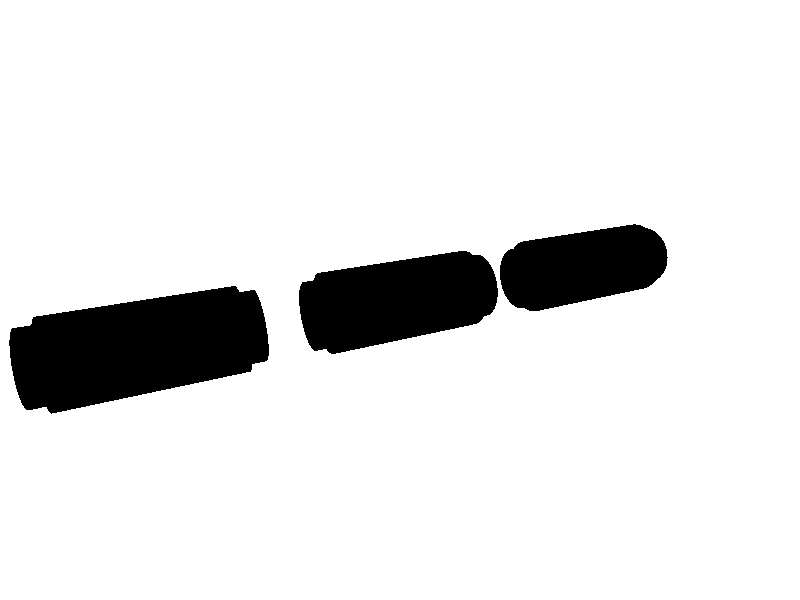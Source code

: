 #include "colors.inc"

  background { color White }
  
  camera {
    location <-3, 3, -6.4>
    look_at  <0, 0,  0>
  }

#declare chain =
union {
   
  cylinder {
    <-1, 0, 0>,     // Center of one end
    < 1, 0, 0>,     // Center of other end
    0.5            // Radius
    open           // Remove end caps  
    finish { diffuse 0.6, 0.6 brilliance 1.0 }
    texture {
      pigment {color rgbf < 0.0, 0.0, 1.0, .5 >}
     }     
  }
  
  cylinder {
    <-1.2, 0, 0>,     // Center of one end
    < 1.2, 0, 0>,     // Center of other end
    0.42            // Radius
    open           // Remove end caps  
    finish { diffuse 0.6, 0.6 brilliance 1.0 }
    texture {
      pigment {color rgbf < 0.0, 1.0, 0.0, .5 >}
     }     
  }                        
}                   

object { chain       
   }

object { chain 
     translate x*3
   }
object { chain 
     translate x*-3
   }   

         
/* End with light sources */
  light_source { <2, 4, -3> color White}
  
 light_source {
    <0, 15, -3>
    color White
    spotlight
    radius 15
    falloff 20
    tightness 10
    point_at <0, 0, 0>
  }

